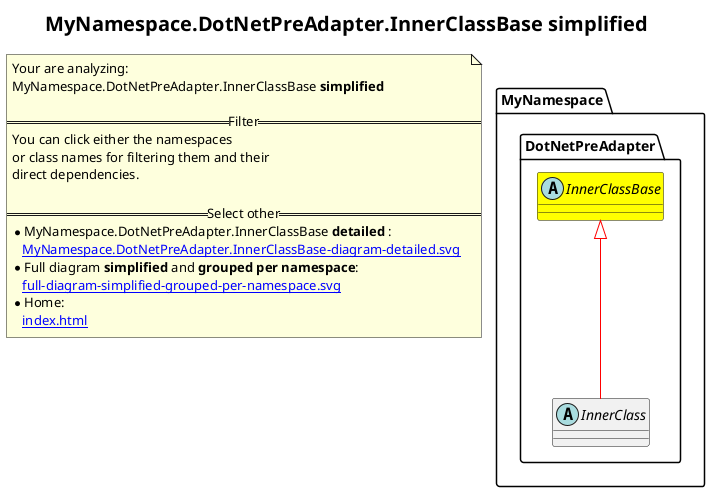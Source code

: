 @startuml
skinparam linetype ortho
title <size:20>MyNamespace.DotNetPreAdapter.InnerClassBase **simplified** </size>
note "Your are analyzing:\nMyNamespace.DotNetPreAdapter.InnerClassBase **simplified** \n\n==Filter==\nYou can click either the namespaces \nor class names for filtering them and their\ndirect dependencies.\n\n==Select other==\n* MyNamespace.DotNetPreAdapter.InnerClassBase **detailed** :\n   [[MyNamespace.DotNetPreAdapter.InnerClassBase-diagram-detailed.svg]]\n* Full diagram **simplified** and **grouped per namespace**:\n   [[full-diagram-simplified-grouped-per-namespace.svg]]\n* Home:\n   [[index.html]]" as FloatingNote
  abstract class MyNamespace.DotNetPreAdapter.InnerClassBase [[MyNamespace.DotNetPreAdapter.InnerClassBase-diagram-simplified.svg]] #yellow {
  }
  abstract class MyNamespace.DotNetPreAdapter.InnerClass [[MyNamespace.DotNetPreAdapter.InnerClass-diagram-simplified.svg]]  {
  }
 ' *************************************** 
 ' *************************************** 
 ' *************************************** 
' Class relations extracted from namespace:
' MyNamespace.DotNetPreAdapter
MyNamespace.DotNetPreAdapter.InnerClassBase <|-[#red]- MyNamespace.DotNetPreAdapter.InnerClass
@enduml
